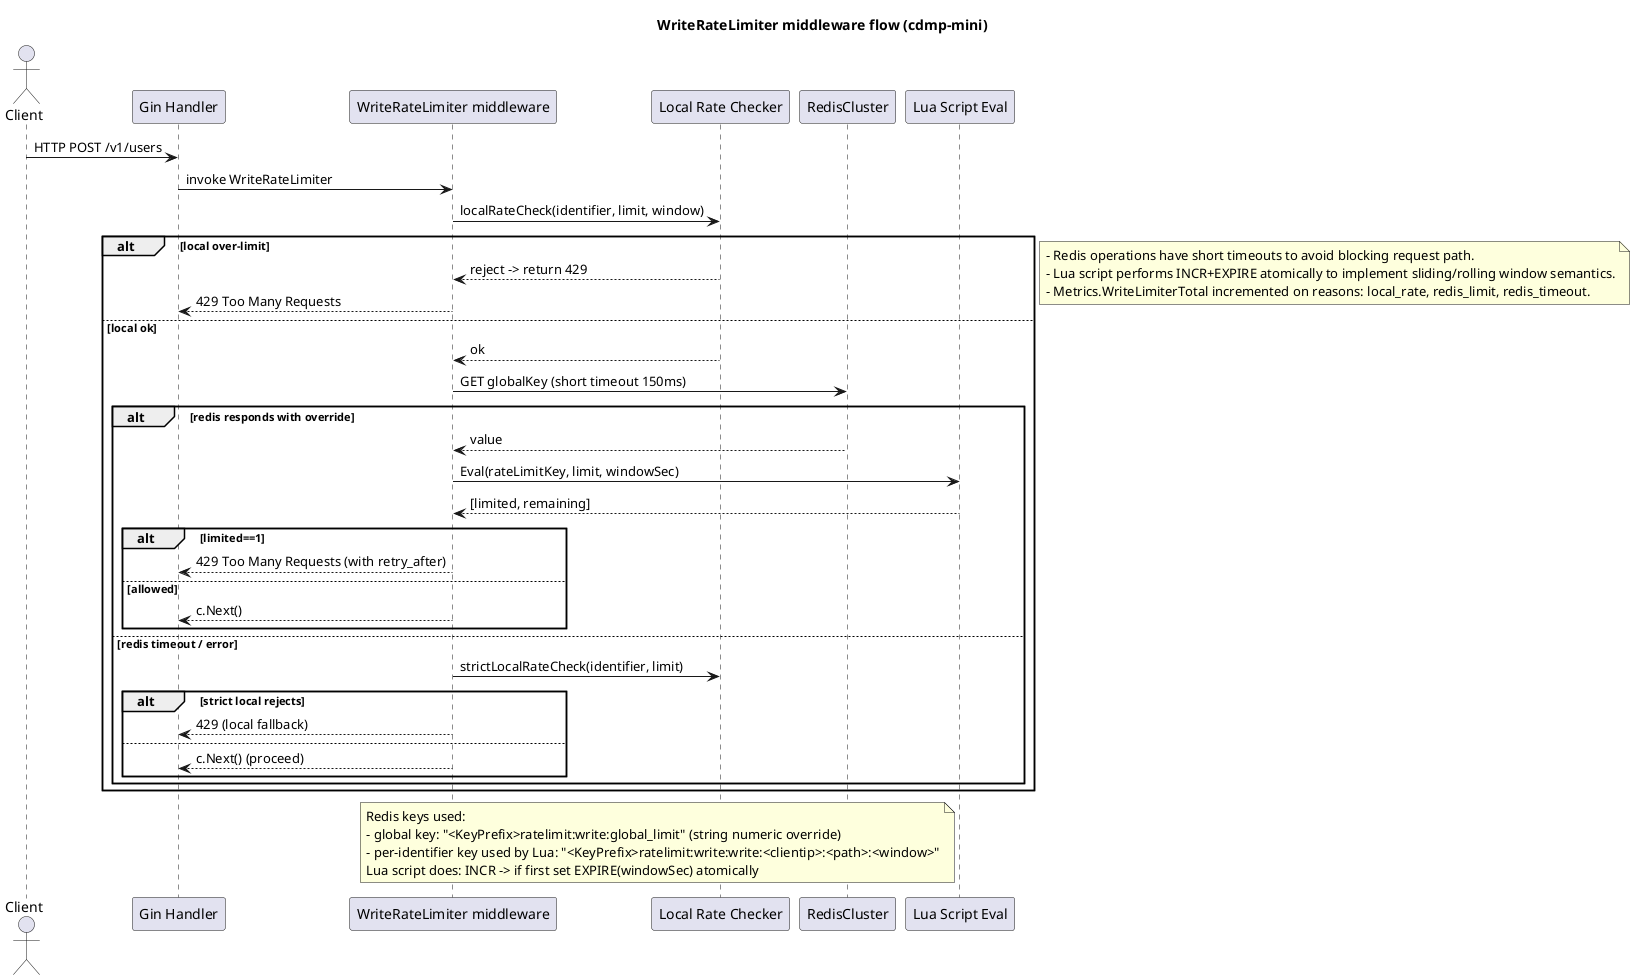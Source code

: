 @startuml
title WriteRateLimiter middleware flow (cdmp-mini)
actor Client
participant "Gin Handler" as Handler
participant "WriteRateLimiter middleware" as Limiter
participant "Local Rate Checker" as Local
participant "RedisCluster" as Redis
participant "Lua Script Eval" as Lua

Client -> Handler: HTTP POST /v1/users
Handler -> Limiter: invoke WriteRateLimiter
Limiter -> Local: localRateCheck(identifier, limit, window)
alt local over-limit
    Local --> Limiter: reject -> return 429
    Limiter --> Handler: 429 Too Many Requests
else local ok
    Local --> Limiter: ok
    Limiter -> Redis: GET globalKey (short timeout 150ms)
    alt redis responds with override
        Redis --> Limiter: value
        Limiter -> Lua: Eval(rateLimitKey, limit, windowSec)
        Lua --> Limiter: [limited, remaining]
        alt limited==1
            Limiter --> Handler: 429 Too Many Requests (with retry_after)
        else allowed
            Limiter --> Handler: c.Next()
        end
    else redis timeout / error
        Limiter -> Local: strictLocalRateCheck(identifier, limit)
        alt strict local rejects
            Limiter --> Handler: 429 (local fallback)
        else
            Limiter --> Handler: c.Next() (proceed)
        end
    end
end

note right
- Redis operations have short timeouts to avoid blocking request path.
- Lua script performs INCR+EXPIRE atomically to implement sliding/rolling window semantics.
- Metrics.WriteLimiterTotal incremented on reasons: local_rate, redis_limit, redis_timeout.
end note

note left of Lua
Redis keys used:
- global key: "<KeyPrefix>ratelimit:write:global_limit" (string numeric override)
- per-identifier key used by Lua: "<KeyPrefix>ratelimit:write:write:<clientip>:<path>:<window>"
Lua script does: INCR -> if first set EXPIRE(windowSec) atomically
end note
@enduml
